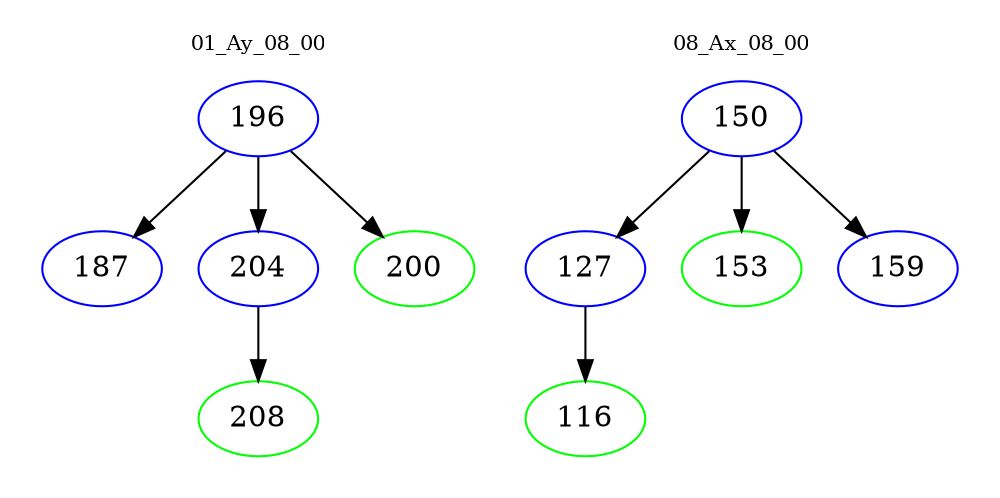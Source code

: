 digraph{
subgraph cluster_0 {
color = white
label = "01_Ay_08_00";
fontsize=10;
T0_196 [label="196", color="blue"]
T0_196 -> T0_187 [color="black"]
T0_187 [label="187", color="blue"]
T0_196 -> T0_204 [color="black"]
T0_204 [label="204", color="blue"]
T0_204 -> T0_208 [color="black"]
T0_208 [label="208", color="green"]
T0_196 -> T0_200 [color="black"]
T0_200 [label="200", color="green"]
}
subgraph cluster_1 {
color = white
label = "08_Ax_08_00";
fontsize=10;
T1_150 [label="150", color="blue"]
T1_150 -> T1_127 [color="black"]
T1_127 [label="127", color="blue"]
T1_127 -> T1_116 [color="black"]
T1_116 [label="116", color="green"]
T1_150 -> T1_153 [color="black"]
T1_153 [label="153", color="green"]
T1_150 -> T1_159 [color="black"]
T1_159 [label="159", color="blue"]
}
}
